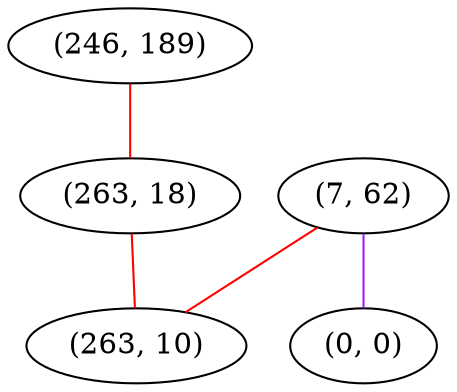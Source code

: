 graph "" {
"(246, 189)";
"(7, 62)";
"(0, 0)";
"(263, 18)";
"(263, 10)";
"(246, 189)" -- "(263, 18)"  [color=red, key=0, weight=1];
"(7, 62)" -- "(0, 0)"  [color=purple, key=0, weight=4];
"(7, 62)" -- "(263, 10)"  [color=red, key=0, weight=1];
"(263, 18)" -- "(263, 10)"  [color=red, key=0, weight=1];
}
